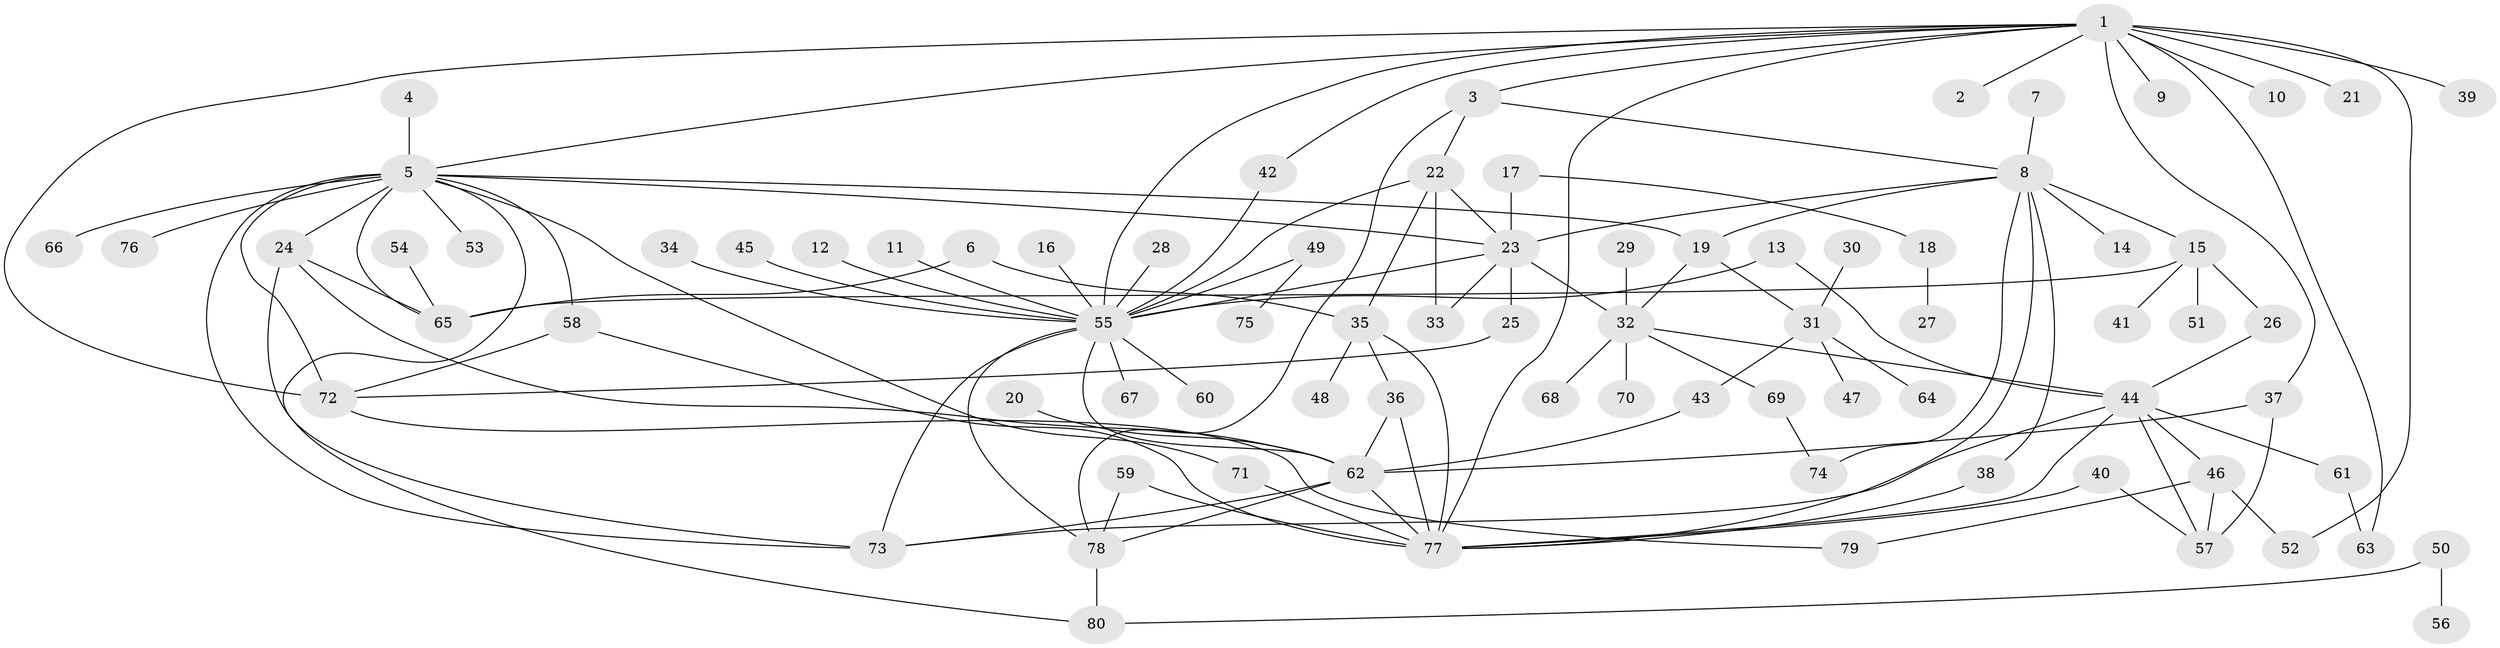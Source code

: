 // original degree distribution, {16: 0.007575757575757576, 13: 0.007575757575757576, 19: 0.007575757575757576, 4: 0.030303030303030304, 10: 0.015151515151515152, 1: 0.44696969696969696, 3: 0.09090909090909091, 5: 0.05303030303030303, 6: 0.022727272727272728, 17: 0.007575757575757576, 2: 0.2803030303030303, 8: 0.015151515151515152, 7: 0.007575757575757576, 12: 0.007575757575757576}
// Generated by graph-tools (version 1.1) at 2025/36/03/04/25 23:36:40]
// undirected, 80 vertices, 122 edges
graph export_dot {
  node [color=gray90,style=filled];
  1;
  2;
  3;
  4;
  5;
  6;
  7;
  8;
  9;
  10;
  11;
  12;
  13;
  14;
  15;
  16;
  17;
  18;
  19;
  20;
  21;
  22;
  23;
  24;
  25;
  26;
  27;
  28;
  29;
  30;
  31;
  32;
  33;
  34;
  35;
  36;
  37;
  38;
  39;
  40;
  41;
  42;
  43;
  44;
  45;
  46;
  47;
  48;
  49;
  50;
  51;
  52;
  53;
  54;
  55;
  56;
  57;
  58;
  59;
  60;
  61;
  62;
  63;
  64;
  65;
  66;
  67;
  68;
  69;
  70;
  71;
  72;
  73;
  74;
  75;
  76;
  77;
  78;
  79;
  80;
  1 -- 2 [weight=1.0];
  1 -- 3 [weight=1.0];
  1 -- 5 [weight=1.0];
  1 -- 9 [weight=1.0];
  1 -- 10 [weight=1.0];
  1 -- 21 [weight=1.0];
  1 -- 37 [weight=1.0];
  1 -- 39 [weight=1.0];
  1 -- 42 [weight=1.0];
  1 -- 52 [weight=2.0];
  1 -- 55 [weight=1.0];
  1 -- 63 [weight=1.0];
  1 -- 72 [weight=1.0];
  1 -- 77 [weight=1.0];
  3 -- 8 [weight=1.0];
  3 -- 22 [weight=1.0];
  3 -- 78 [weight=1.0];
  4 -- 5 [weight=1.0];
  5 -- 19 [weight=1.0];
  5 -- 23 [weight=1.0];
  5 -- 24 [weight=2.0];
  5 -- 53 [weight=1.0];
  5 -- 58 [weight=1.0];
  5 -- 65 [weight=1.0];
  5 -- 66 [weight=1.0];
  5 -- 71 [weight=1.0];
  5 -- 72 [weight=1.0];
  5 -- 73 [weight=1.0];
  5 -- 76 [weight=1.0];
  5 -- 80 [weight=1.0];
  6 -- 35 [weight=1.0];
  6 -- 65 [weight=1.0];
  7 -- 8 [weight=1.0];
  8 -- 14 [weight=1.0];
  8 -- 15 [weight=1.0];
  8 -- 19 [weight=1.0];
  8 -- 23 [weight=1.0];
  8 -- 38 [weight=1.0];
  8 -- 74 [weight=1.0];
  8 -- 77 [weight=1.0];
  11 -- 55 [weight=1.0];
  12 -- 55 [weight=1.0];
  13 -- 44 [weight=1.0];
  13 -- 55 [weight=1.0];
  15 -- 26 [weight=1.0];
  15 -- 41 [weight=1.0];
  15 -- 51 [weight=1.0];
  15 -- 65 [weight=1.0];
  16 -- 55 [weight=1.0];
  17 -- 18 [weight=1.0];
  17 -- 23 [weight=1.0];
  18 -- 27 [weight=1.0];
  19 -- 31 [weight=1.0];
  19 -- 32 [weight=1.0];
  20 -- 62 [weight=1.0];
  22 -- 23 [weight=1.0];
  22 -- 33 [weight=1.0];
  22 -- 35 [weight=1.0];
  22 -- 55 [weight=1.0];
  23 -- 25 [weight=1.0];
  23 -- 32 [weight=1.0];
  23 -- 33 [weight=1.0];
  23 -- 55 [weight=1.0];
  24 -- 62 [weight=1.0];
  24 -- 65 [weight=1.0];
  24 -- 73 [weight=1.0];
  25 -- 72 [weight=1.0];
  26 -- 44 [weight=1.0];
  28 -- 55 [weight=1.0];
  29 -- 32 [weight=1.0];
  30 -- 31 [weight=1.0];
  31 -- 43 [weight=1.0];
  31 -- 47 [weight=1.0];
  31 -- 64 [weight=1.0];
  32 -- 44 [weight=1.0];
  32 -- 68 [weight=1.0];
  32 -- 69 [weight=1.0];
  32 -- 70 [weight=1.0];
  34 -- 55 [weight=1.0];
  35 -- 36 [weight=1.0];
  35 -- 48 [weight=1.0];
  35 -- 77 [weight=1.0];
  36 -- 62 [weight=1.0];
  36 -- 77 [weight=1.0];
  37 -- 57 [weight=1.0];
  37 -- 62 [weight=1.0];
  38 -- 77 [weight=1.0];
  40 -- 57 [weight=1.0];
  40 -- 77 [weight=1.0];
  42 -- 55 [weight=1.0];
  43 -- 62 [weight=1.0];
  44 -- 46 [weight=1.0];
  44 -- 57 [weight=1.0];
  44 -- 61 [weight=1.0];
  44 -- 73 [weight=1.0];
  44 -- 77 [weight=1.0];
  45 -- 55 [weight=1.0];
  46 -- 52 [weight=1.0];
  46 -- 57 [weight=1.0];
  46 -- 79 [weight=1.0];
  49 -- 55 [weight=1.0];
  49 -- 75 [weight=1.0];
  50 -- 56 [weight=1.0];
  50 -- 80 [weight=1.0];
  54 -- 65 [weight=1.0];
  55 -- 60 [weight=1.0];
  55 -- 62 [weight=1.0];
  55 -- 67 [weight=1.0];
  55 -- 73 [weight=1.0];
  55 -- 78 [weight=1.0];
  58 -- 72 [weight=1.0];
  58 -- 77 [weight=1.0];
  59 -- 77 [weight=2.0];
  59 -- 78 [weight=1.0];
  61 -- 63 [weight=1.0];
  62 -- 73 [weight=1.0];
  62 -- 77 [weight=1.0];
  62 -- 78 [weight=1.0];
  69 -- 74 [weight=1.0];
  71 -- 77 [weight=1.0];
  72 -- 79 [weight=1.0];
  78 -- 80 [weight=1.0];
}
